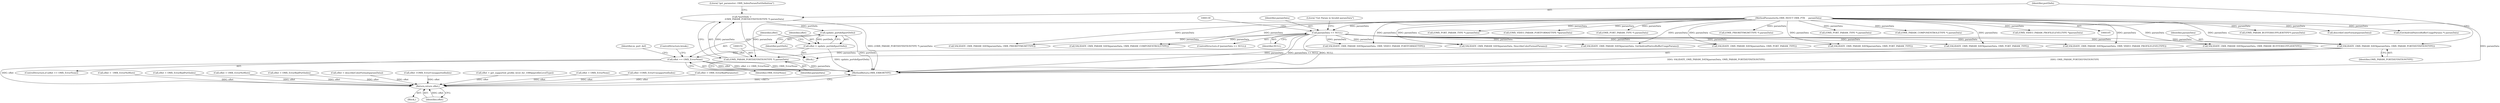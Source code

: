 digraph "0_Android_560ccdb509a7b86186fac0fce1b25bd9a3e6a6e8_0@API" {
"1000157" [label="(Call,update_portdef(portDefn))"];
"1000148" [label="(Call,*portDefn =\n                                    (OMX_PARAM_PORTDEFINITIONTYPE *) paramData)"];
"1000150" [label="(Call,(OMX_PARAM_PORTDEFINITIONTYPE *) paramData)"];
"1000144" [label="(Call,VALIDATE_OMX_PARAM_DATA(paramData, OMX_PARAM_PORTDEFINITIONTYPE))"];
"1000129" [label="(Call,paramData == NULL)"];
"1000108" [label="(MethodParameterIn,OMX_INOUT OMX_PTR     paramData)"];
"1000155" [label="(Call,eRet = update_portdef(portDefn))"];
"1000160" [label="(Call,eRet == OMX_ErrorNone)"];
"1000670" [label="(Return,return eRet;)"];
"1000481" [label="(Call,(OMX_PARAM_BUFFERSUPPLIERTYPE*) paramData)"];
"1000326" [label="(Call,VALIDATE_OMX_PARAM_DATA(paramData, OMX_PORT_PARAM_TYPE))"];
"1000637" [label="(Call,describeColorFormat(paramData))"];
"1000559" [label="(Call,VALIDATE_OMX_PARAM_DATA(paramData, OMX_VIDEO_PARAM_PROFILELEVELTYPE))"];
"1000128" [label="(ControlStructure,if (paramData == NULL))"];
"1000586" [label="(Call,(GetAndroidNativeBufferUsageParams *) paramData)"];
"1000475" [label="(Call,VALIDATE_OMX_PARAM_DATA(paramData, OMX_PARAM_BUFFERSUPPLIERTYPE))"];
"1000257" [label="(Call,eRet =  OMX_ErrorNoMore)"];
"1000523" [label="(Call,eRet = OMX_ErrorBadPortIndex)"];
"1000130" [label="(Identifier,paramData)"];
"1000143" [label="(Block,)"];
"1000167" [label="(ControlStructure,break;)"];
"1000448" [label="(Call,VALIDATE_OMX_PARAM_DATA(paramData, OMX_PRIORITYMGMTTYPE))"];
"1000332" [label="(Call,(OMX_PORT_PARAM_TYPE *) paramData)"];
"1000155" [label="(Call,eRet = update_portdef(portDefn))"];
"1000157" [label="(Call,update_portdef(portDefn))"];
"1000303" [label="(Call,eRet = OMX_ErrorNoMore)"];
"1000213" [label="(Call,(OMX_VIDEO_PARAM_PORTFORMATTYPE *)paramData)"];
"1000109" [label="(Block,)"];
"1000671" [label="(Identifier,eRet)"];
"1000369" [label="(Call,(OMX_PORT_PARAM_TYPE *) paramData)"];
"1000161" [label="(Identifier,eRet)"];
"1000156" [label="(Identifier,eRet)"];
"1000164" [label="(Identifier,m_port_def)"];
"1000672" [label="(MethodReturn,OMX_ERRORTYPE)"];
"1000148" [label="(Call,*portDefn =\n                                    (OMX_PARAM_PORTDEFINITIONTYPE *) paramData)"];
"1000108" [label="(MethodParameterIn,OMX_INOUT OMX_PTR     paramData)"];
"1000160" [label="(Call,eRet == OMX_ErrorNone)"];
"1000409" [label="(Call,VALIDATE_OMX_PARAM_DATA(paramData, OMX_PARAM_COMPONENTROLETYPE))"];
"1000146" [label="(Identifier,OMX_PARAM_PORTDEFINITIONTYPE)"];
"1000320" [label="(Call,eRet = OMX_ErrorBadPortIndex)"];
"1000129" [label="(Call,paramData == NULL)"];
"1000131" [label="(Identifier,NULL)"];
"1000207" [label="(Call,VALIDATE_OMX_PARAM_DATA(paramData, OMX_VIDEO_PARAM_PORTFORMATTYPE))"];
"1000632" [label="(Call,VALIDATE_OMX_PARAM_DATA(paramData, DescribeColorFormatParams))"];
"1000159" [label="(ControlStructure,if (eRet == OMX_ErrorNone))"];
"1000162" [label="(Identifier,OMX_ErrorNone)"];
"1000635" [label="(Call,eRet = describeColorFormat(paramData))"];
"1000149" [label="(Identifier,portDefn)"];
"1000454" [label="(Call,(OMX_PRIORITYMGMTTYPE *) paramData)"];
"1000578" [label="(Call,VALIDATE_OMX_PARAM_DATA(paramData, GetAndroidNativeBufferUsageParams))"];
"1000645" [label="(Call,eRet =OMX_ErrorUnsupportedIndex)"];
"1000154" [label="(Literal,\"get_parameter: OMX_IndexParamPortDefinition\")"];
"1000176" [label="(Call,(OMX_PORT_PARAM_TYPE *) paramData)"];
"1000134" [label="(Literal,\"Get Param in Invalid paramData\")"];
"1000571" [label="(Call,eRet = get_supported_profile_level_for_1080p(profileLevelType))"];
"1000152" [label="(Identifier,paramData)"];
"1000170" [label="(Call,VALIDATE_OMX_PARAM_DATA(paramData, OMX_PORT_PARAM_TYPE))"];
"1000114" [label="(Call,eRet = OMX_ErrorNone)"];
"1000145" [label="(Identifier,paramData)"];
"1000150" [label="(Call,(OMX_PARAM_PORTDEFINITIONTYPE *) paramData)"];
"1000415" [label="(Call,(OMX_PARAM_COMPONENTROLETYPE *) paramData)"];
"1000158" [label="(Identifier,portDefn)"];
"1000363" [label="(Call,VALIDATE_OMX_PARAM_DATA(paramData, OMX_PORT_PARAM_TYPE))"];
"1000670" [label="(Return,return eRet;)"];
"1000403" [label="(Call,eRet =OMX_ErrorUnsupportedIndex)"];
"1000624" [label="(Call,eRet = OMX_ErrorBadParameter)"];
"1000568" [label="(Call,(OMX_VIDEO_PARAM_PROFILELEVELTYPE *)paramData)"];
"1000144" [label="(Call,VALIDATE_OMX_PARAM_DATA(paramData, OMX_PARAM_PORTDEFINITIONTYPE))"];
"1000157" -> "1000155"  [label="AST: "];
"1000157" -> "1000158"  [label="CFG: "];
"1000158" -> "1000157"  [label="AST: "];
"1000155" -> "1000157"  [label="CFG: "];
"1000157" -> "1000672"  [label="DDG: portDefn"];
"1000157" -> "1000155"  [label="DDG: portDefn"];
"1000148" -> "1000157"  [label="DDG: portDefn"];
"1000148" -> "1000143"  [label="AST: "];
"1000148" -> "1000150"  [label="CFG: "];
"1000149" -> "1000148"  [label="AST: "];
"1000150" -> "1000148"  [label="AST: "];
"1000154" -> "1000148"  [label="CFG: "];
"1000148" -> "1000672"  [label="DDG: (OMX_PARAM_PORTDEFINITIONTYPE *) paramData"];
"1000150" -> "1000148"  [label="DDG: paramData"];
"1000150" -> "1000152"  [label="CFG: "];
"1000151" -> "1000150"  [label="AST: "];
"1000152" -> "1000150"  [label="AST: "];
"1000150" -> "1000672"  [label="DDG: paramData"];
"1000144" -> "1000150"  [label="DDG: paramData"];
"1000108" -> "1000150"  [label="DDG: paramData"];
"1000144" -> "1000143"  [label="AST: "];
"1000144" -> "1000146"  [label="CFG: "];
"1000145" -> "1000144"  [label="AST: "];
"1000146" -> "1000144"  [label="AST: "];
"1000149" -> "1000144"  [label="CFG: "];
"1000144" -> "1000672"  [label="DDG: VALIDATE_OMX_PARAM_DATA(paramData, OMX_PARAM_PORTDEFINITIONTYPE)"];
"1000144" -> "1000672"  [label="DDG: OMX_PARAM_PORTDEFINITIONTYPE"];
"1000129" -> "1000144"  [label="DDG: paramData"];
"1000108" -> "1000144"  [label="DDG: paramData"];
"1000129" -> "1000128"  [label="AST: "];
"1000129" -> "1000131"  [label="CFG: "];
"1000130" -> "1000129"  [label="AST: "];
"1000131" -> "1000129"  [label="AST: "];
"1000134" -> "1000129"  [label="CFG: "];
"1000139" -> "1000129"  [label="CFG: "];
"1000129" -> "1000672"  [label="DDG: paramData"];
"1000129" -> "1000672"  [label="DDG: paramData == NULL"];
"1000129" -> "1000672"  [label="DDG: NULL"];
"1000108" -> "1000129"  [label="DDG: paramData"];
"1000129" -> "1000170"  [label="DDG: paramData"];
"1000129" -> "1000207"  [label="DDG: paramData"];
"1000129" -> "1000326"  [label="DDG: paramData"];
"1000129" -> "1000363"  [label="DDG: paramData"];
"1000129" -> "1000409"  [label="DDG: paramData"];
"1000129" -> "1000448"  [label="DDG: paramData"];
"1000129" -> "1000475"  [label="DDG: paramData"];
"1000129" -> "1000559"  [label="DDG: paramData"];
"1000129" -> "1000578"  [label="DDG: paramData"];
"1000129" -> "1000632"  [label="DDG: paramData"];
"1000108" -> "1000105"  [label="AST: "];
"1000108" -> "1000672"  [label="DDG: paramData"];
"1000108" -> "1000170"  [label="DDG: paramData"];
"1000108" -> "1000176"  [label="DDG: paramData"];
"1000108" -> "1000207"  [label="DDG: paramData"];
"1000108" -> "1000213"  [label="DDG: paramData"];
"1000108" -> "1000326"  [label="DDG: paramData"];
"1000108" -> "1000332"  [label="DDG: paramData"];
"1000108" -> "1000363"  [label="DDG: paramData"];
"1000108" -> "1000369"  [label="DDG: paramData"];
"1000108" -> "1000409"  [label="DDG: paramData"];
"1000108" -> "1000415"  [label="DDG: paramData"];
"1000108" -> "1000448"  [label="DDG: paramData"];
"1000108" -> "1000454"  [label="DDG: paramData"];
"1000108" -> "1000475"  [label="DDG: paramData"];
"1000108" -> "1000481"  [label="DDG: paramData"];
"1000108" -> "1000559"  [label="DDG: paramData"];
"1000108" -> "1000568"  [label="DDG: paramData"];
"1000108" -> "1000578"  [label="DDG: paramData"];
"1000108" -> "1000586"  [label="DDG: paramData"];
"1000108" -> "1000632"  [label="DDG: paramData"];
"1000108" -> "1000637"  [label="DDG: paramData"];
"1000155" -> "1000143"  [label="AST: "];
"1000156" -> "1000155"  [label="AST: "];
"1000161" -> "1000155"  [label="CFG: "];
"1000155" -> "1000672"  [label="DDG: update_portdef(portDefn)"];
"1000155" -> "1000160"  [label="DDG: eRet"];
"1000160" -> "1000159"  [label="AST: "];
"1000160" -> "1000162"  [label="CFG: "];
"1000161" -> "1000160"  [label="AST: "];
"1000162" -> "1000160"  [label="AST: "];
"1000164" -> "1000160"  [label="CFG: "];
"1000167" -> "1000160"  [label="CFG: "];
"1000160" -> "1000672"  [label="DDG: eRet == OMX_ErrorNone"];
"1000160" -> "1000672"  [label="DDG: OMX_ErrorNone"];
"1000160" -> "1000672"  [label="DDG: eRet"];
"1000160" -> "1000670"  [label="DDG: eRet"];
"1000670" -> "1000109"  [label="AST: "];
"1000670" -> "1000671"  [label="CFG: "];
"1000671" -> "1000670"  [label="AST: "];
"1000672" -> "1000670"  [label="CFG: "];
"1000670" -> "1000672"  [label="DDG: <RET>"];
"1000671" -> "1000670"  [label="DDG: eRet"];
"1000645" -> "1000670"  [label="DDG: eRet"];
"1000523" -> "1000670"  [label="DDG: eRet"];
"1000303" -> "1000670"  [label="DDG: eRet"];
"1000403" -> "1000670"  [label="DDG: eRet"];
"1000114" -> "1000670"  [label="DDG: eRet"];
"1000257" -> "1000670"  [label="DDG: eRet"];
"1000635" -> "1000670"  [label="DDG: eRet"];
"1000320" -> "1000670"  [label="DDG: eRet"];
"1000571" -> "1000670"  [label="DDG: eRet"];
"1000624" -> "1000670"  [label="DDG: eRet"];
}
